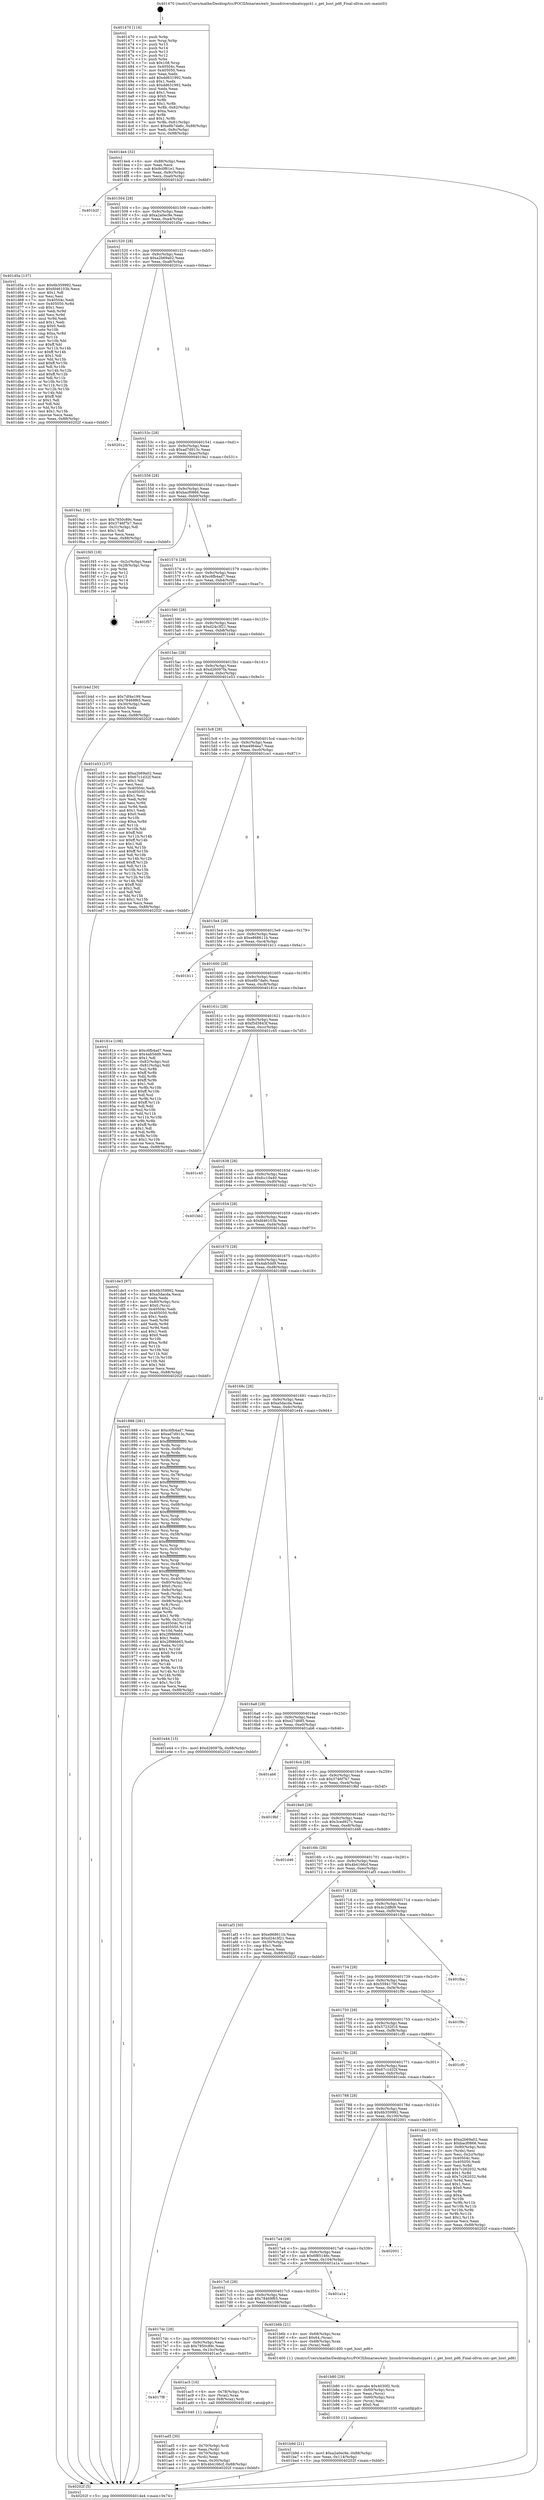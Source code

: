 digraph "0x401470" {
  label = "0x401470 (/mnt/c/Users/mathe/Desktop/tcc/POCII/binaries/extr_linuxdriversdmaticppi41.c_get_host_pd6_Final-ollvm.out::main(0))"
  labelloc = "t"
  node[shape=record]

  Entry [label="",width=0.3,height=0.3,shape=circle,fillcolor=black,style=filled]
  "0x4014e4" [label="{
     0x4014e4 [32]\l
     | [instrs]\l
     &nbsp;&nbsp;0x4014e4 \<+6\>: mov -0x88(%rbp),%eax\l
     &nbsp;&nbsp;0x4014ea \<+2\>: mov %eax,%ecx\l
     &nbsp;&nbsp;0x4014ec \<+6\>: sub $0x9c0f61e1,%ecx\l
     &nbsp;&nbsp;0x4014f2 \<+6\>: mov %eax,-0x9c(%rbp)\l
     &nbsp;&nbsp;0x4014f8 \<+6\>: mov %ecx,-0xa0(%rbp)\l
     &nbsp;&nbsp;0x4014fe \<+6\>: je 0000000000401b2f \<main+0x6bf\>\l
  }"]
  "0x401b2f" [label="{
     0x401b2f\l
  }", style=dashed]
  "0x401504" [label="{
     0x401504 [28]\l
     | [instrs]\l
     &nbsp;&nbsp;0x401504 \<+5\>: jmp 0000000000401509 \<main+0x99\>\l
     &nbsp;&nbsp;0x401509 \<+6\>: mov -0x9c(%rbp),%eax\l
     &nbsp;&nbsp;0x40150f \<+5\>: sub $0xa2a0ec9e,%eax\l
     &nbsp;&nbsp;0x401514 \<+6\>: mov %eax,-0xa4(%rbp)\l
     &nbsp;&nbsp;0x40151a \<+6\>: je 0000000000401d5a \<main+0x8ea\>\l
  }"]
  Exit [label="",width=0.3,height=0.3,shape=circle,fillcolor=black,style=filled,peripheries=2]
  "0x401d5a" [label="{
     0x401d5a [137]\l
     | [instrs]\l
     &nbsp;&nbsp;0x401d5a \<+5\>: mov $0x6b359992,%eax\l
     &nbsp;&nbsp;0x401d5f \<+5\>: mov $0xfd46103b,%ecx\l
     &nbsp;&nbsp;0x401d64 \<+2\>: mov $0x1,%dl\l
     &nbsp;&nbsp;0x401d66 \<+2\>: xor %esi,%esi\l
     &nbsp;&nbsp;0x401d68 \<+7\>: mov 0x40504c,%edi\l
     &nbsp;&nbsp;0x401d6f \<+8\>: mov 0x405050,%r8d\l
     &nbsp;&nbsp;0x401d77 \<+3\>: sub $0x1,%esi\l
     &nbsp;&nbsp;0x401d7a \<+3\>: mov %edi,%r9d\l
     &nbsp;&nbsp;0x401d7d \<+3\>: add %esi,%r9d\l
     &nbsp;&nbsp;0x401d80 \<+4\>: imul %r9d,%edi\l
     &nbsp;&nbsp;0x401d84 \<+3\>: and $0x1,%edi\l
     &nbsp;&nbsp;0x401d87 \<+3\>: cmp $0x0,%edi\l
     &nbsp;&nbsp;0x401d8a \<+4\>: sete %r10b\l
     &nbsp;&nbsp;0x401d8e \<+4\>: cmp $0xa,%r8d\l
     &nbsp;&nbsp;0x401d92 \<+4\>: setl %r11b\l
     &nbsp;&nbsp;0x401d96 \<+3\>: mov %r10b,%bl\l
     &nbsp;&nbsp;0x401d99 \<+3\>: xor $0xff,%bl\l
     &nbsp;&nbsp;0x401d9c \<+3\>: mov %r11b,%r14b\l
     &nbsp;&nbsp;0x401d9f \<+4\>: xor $0xff,%r14b\l
     &nbsp;&nbsp;0x401da3 \<+3\>: xor $0x1,%dl\l
     &nbsp;&nbsp;0x401da6 \<+3\>: mov %bl,%r15b\l
     &nbsp;&nbsp;0x401da9 \<+4\>: and $0xff,%r15b\l
     &nbsp;&nbsp;0x401dad \<+3\>: and %dl,%r10b\l
     &nbsp;&nbsp;0x401db0 \<+3\>: mov %r14b,%r12b\l
     &nbsp;&nbsp;0x401db3 \<+4\>: and $0xff,%r12b\l
     &nbsp;&nbsp;0x401db7 \<+3\>: and %dl,%r11b\l
     &nbsp;&nbsp;0x401dba \<+3\>: or %r10b,%r15b\l
     &nbsp;&nbsp;0x401dbd \<+3\>: or %r11b,%r12b\l
     &nbsp;&nbsp;0x401dc0 \<+3\>: xor %r12b,%r15b\l
     &nbsp;&nbsp;0x401dc3 \<+3\>: or %r14b,%bl\l
     &nbsp;&nbsp;0x401dc6 \<+3\>: xor $0xff,%bl\l
     &nbsp;&nbsp;0x401dc9 \<+3\>: or $0x1,%dl\l
     &nbsp;&nbsp;0x401dcc \<+2\>: and %dl,%bl\l
     &nbsp;&nbsp;0x401dce \<+3\>: or %bl,%r15b\l
     &nbsp;&nbsp;0x401dd1 \<+4\>: test $0x1,%r15b\l
     &nbsp;&nbsp;0x401dd5 \<+3\>: cmovne %ecx,%eax\l
     &nbsp;&nbsp;0x401dd8 \<+6\>: mov %eax,-0x88(%rbp)\l
     &nbsp;&nbsp;0x401dde \<+5\>: jmp 000000000040202f \<main+0xbbf\>\l
  }"]
  "0x401520" [label="{
     0x401520 [28]\l
     | [instrs]\l
     &nbsp;&nbsp;0x401520 \<+5\>: jmp 0000000000401525 \<main+0xb5\>\l
     &nbsp;&nbsp;0x401525 \<+6\>: mov -0x9c(%rbp),%eax\l
     &nbsp;&nbsp;0x40152b \<+5\>: sub $0xa2b69a02,%eax\l
     &nbsp;&nbsp;0x401530 \<+6\>: mov %eax,-0xa8(%rbp)\l
     &nbsp;&nbsp;0x401536 \<+6\>: je 000000000040201a \<main+0xbaa\>\l
  }"]
  "0x401b9d" [label="{
     0x401b9d [21]\l
     | [instrs]\l
     &nbsp;&nbsp;0x401b9d \<+10\>: movl $0xa2a0ec9e,-0x88(%rbp)\l
     &nbsp;&nbsp;0x401ba7 \<+6\>: mov %eax,-0x114(%rbp)\l
     &nbsp;&nbsp;0x401bad \<+5\>: jmp 000000000040202f \<main+0xbbf\>\l
  }"]
  "0x40201a" [label="{
     0x40201a\l
  }", style=dashed]
  "0x40153c" [label="{
     0x40153c [28]\l
     | [instrs]\l
     &nbsp;&nbsp;0x40153c \<+5\>: jmp 0000000000401541 \<main+0xd1\>\l
     &nbsp;&nbsp;0x401541 \<+6\>: mov -0x9c(%rbp),%eax\l
     &nbsp;&nbsp;0x401547 \<+5\>: sub $0xad7d913c,%eax\l
     &nbsp;&nbsp;0x40154c \<+6\>: mov %eax,-0xac(%rbp)\l
     &nbsp;&nbsp;0x401552 \<+6\>: je 00000000004019a1 \<main+0x531\>\l
  }"]
  "0x401b80" [label="{
     0x401b80 [29]\l
     | [instrs]\l
     &nbsp;&nbsp;0x401b80 \<+10\>: movabs $0x4030f2,%rdi\l
     &nbsp;&nbsp;0x401b8a \<+4\>: mov -0x60(%rbp),%rcx\l
     &nbsp;&nbsp;0x401b8e \<+2\>: mov %eax,(%rcx)\l
     &nbsp;&nbsp;0x401b90 \<+4\>: mov -0x60(%rbp),%rcx\l
     &nbsp;&nbsp;0x401b94 \<+2\>: mov (%rcx),%esi\l
     &nbsp;&nbsp;0x401b96 \<+2\>: mov $0x0,%al\l
     &nbsp;&nbsp;0x401b98 \<+5\>: call 0000000000401030 \<printf@plt\>\l
     | [calls]\l
     &nbsp;&nbsp;0x401030 \{1\} (unknown)\l
  }"]
  "0x4019a1" [label="{
     0x4019a1 [30]\l
     | [instrs]\l
     &nbsp;&nbsp;0x4019a1 \<+5\>: mov $0x7850c89c,%eax\l
     &nbsp;&nbsp;0x4019a6 \<+5\>: mov $0x3746f7b7,%ecx\l
     &nbsp;&nbsp;0x4019ab \<+3\>: mov -0x31(%rbp),%dl\l
     &nbsp;&nbsp;0x4019ae \<+3\>: test $0x1,%dl\l
     &nbsp;&nbsp;0x4019b1 \<+3\>: cmovne %ecx,%eax\l
     &nbsp;&nbsp;0x4019b4 \<+6\>: mov %eax,-0x88(%rbp)\l
     &nbsp;&nbsp;0x4019ba \<+5\>: jmp 000000000040202f \<main+0xbbf\>\l
  }"]
  "0x401558" [label="{
     0x401558 [28]\l
     | [instrs]\l
     &nbsp;&nbsp;0x401558 \<+5\>: jmp 000000000040155d \<main+0xed\>\l
     &nbsp;&nbsp;0x40155d \<+6\>: mov -0x9c(%rbp),%eax\l
     &nbsp;&nbsp;0x401563 \<+5\>: sub $0xbacf0866,%eax\l
     &nbsp;&nbsp;0x401568 \<+6\>: mov %eax,-0xb0(%rbp)\l
     &nbsp;&nbsp;0x40156e \<+6\>: je 0000000000401f45 \<main+0xad5\>\l
  }"]
  "0x401ad5" [label="{
     0x401ad5 [30]\l
     | [instrs]\l
     &nbsp;&nbsp;0x401ad5 \<+4\>: mov -0x70(%rbp),%rdi\l
     &nbsp;&nbsp;0x401ad9 \<+2\>: mov %eax,(%rdi)\l
     &nbsp;&nbsp;0x401adb \<+4\>: mov -0x70(%rbp),%rdi\l
     &nbsp;&nbsp;0x401adf \<+2\>: mov (%rdi),%eax\l
     &nbsp;&nbsp;0x401ae1 \<+3\>: mov %eax,-0x30(%rbp)\l
     &nbsp;&nbsp;0x401ae4 \<+10\>: movl $0x4b4166cf,-0x88(%rbp)\l
     &nbsp;&nbsp;0x401aee \<+5\>: jmp 000000000040202f \<main+0xbbf\>\l
  }"]
  "0x401f45" [label="{
     0x401f45 [18]\l
     | [instrs]\l
     &nbsp;&nbsp;0x401f45 \<+3\>: mov -0x2c(%rbp),%eax\l
     &nbsp;&nbsp;0x401f48 \<+4\>: lea -0x28(%rbp),%rsp\l
     &nbsp;&nbsp;0x401f4c \<+1\>: pop %rbx\l
     &nbsp;&nbsp;0x401f4d \<+2\>: pop %r12\l
     &nbsp;&nbsp;0x401f4f \<+2\>: pop %r13\l
     &nbsp;&nbsp;0x401f51 \<+2\>: pop %r14\l
     &nbsp;&nbsp;0x401f53 \<+2\>: pop %r15\l
     &nbsp;&nbsp;0x401f55 \<+1\>: pop %rbp\l
     &nbsp;&nbsp;0x401f56 \<+1\>: ret\l
  }"]
  "0x401574" [label="{
     0x401574 [28]\l
     | [instrs]\l
     &nbsp;&nbsp;0x401574 \<+5\>: jmp 0000000000401579 \<main+0x109\>\l
     &nbsp;&nbsp;0x401579 \<+6\>: mov -0x9c(%rbp),%eax\l
     &nbsp;&nbsp;0x40157f \<+5\>: sub $0xc6fb4ad7,%eax\l
     &nbsp;&nbsp;0x401584 \<+6\>: mov %eax,-0xb4(%rbp)\l
     &nbsp;&nbsp;0x40158a \<+6\>: je 0000000000401f57 \<main+0xae7\>\l
  }"]
  "0x4017f8" [label="{
     0x4017f8\l
  }", style=dashed]
  "0x401f57" [label="{
     0x401f57\l
  }", style=dashed]
  "0x401590" [label="{
     0x401590 [28]\l
     | [instrs]\l
     &nbsp;&nbsp;0x401590 \<+5\>: jmp 0000000000401595 \<main+0x125\>\l
     &nbsp;&nbsp;0x401595 \<+6\>: mov -0x9c(%rbp),%eax\l
     &nbsp;&nbsp;0x40159b \<+5\>: sub $0xd24c3f21,%eax\l
     &nbsp;&nbsp;0x4015a0 \<+6\>: mov %eax,-0xb8(%rbp)\l
     &nbsp;&nbsp;0x4015a6 \<+6\>: je 0000000000401b4d \<main+0x6dd\>\l
  }"]
  "0x401ac5" [label="{
     0x401ac5 [16]\l
     | [instrs]\l
     &nbsp;&nbsp;0x401ac5 \<+4\>: mov -0x78(%rbp),%rax\l
     &nbsp;&nbsp;0x401ac9 \<+3\>: mov (%rax),%rax\l
     &nbsp;&nbsp;0x401acc \<+4\>: mov 0x8(%rax),%rdi\l
     &nbsp;&nbsp;0x401ad0 \<+5\>: call 0000000000401040 \<atoi@plt\>\l
     | [calls]\l
     &nbsp;&nbsp;0x401040 \{1\} (unknown)\l
  }"]
  "0x401b4d" [label="{
     0x401b4d [30]\l
     | [instrs]\l
     &nbsp;&nbsp;0x401b4d \<+5\>: mov $0x7df4e199,%eax\l
     &nbsp;&nbsp;0x401b52 \<+5\>: mov $0x78469f65,%ecx\l
     &nbsp;&nbsp;0x401b57 \<+3\>: mov -0x30(%rbp),%edx\l
     &nbsp;&nbsp;0x401b5a \<+3\>: cmp $0x0,%edx\l
     &nbsp;&nbsp;0x401b5d \<+3\>: cmove %ecx,%eax\l
     &nbsp;&nbsp;0x401b60 \<+6\>: mov %eax,-0x88(%rbp)\l
     &nbsp;&nbsp;0x401b66 \<+5\>: jmp 000000000040202f \<main+0xbbf\>\l
  }"]
  "0x4015ac" [label="{
     0x4015ac [28]\l
     | [instrs]\l
     &nbsp;&nbsp;0x4015ac \<+5\>: jmp 00000000004015b1 \<main+0x141\>\l
     &nbsp;&nbsp;0x4015b1 \<+6\>: mov -0x9c(%rbp),%eax\l
     &nbsp;&nbsp;0x4015b7 \<+5\>: sub $0xd26097fa,%eax\l
     &nbsp;&nbsp;0x4015bc \<+6\>: mov %eax,-0xbc(%rbp)\l
     &nbsp;&nbsp;0x4015c2 \<+6\>: je 0000000000401e53 \<main+0x9e3\>\l
  }"]
  "0x4017dc" [label="{
     0x4017dc [28]\l
     | [instrs]\l
     &nbsp;&nbsp;0x4017dc \<+5\>: jmp 00000000004017e1 \<main+0x371\>\l
     &nbsp;&nbsp;0x4017e1 \<+6\>: mov -0x9c(%rbp),%eax\l
     &nbsp;&nbsp;0x4017e7 \<+5\>: sub $0x7850c89c,%eax\l
     &nbsp;&nbsp;0x4017ec \<+6\>: mov %eax,-0x10c(%rbp)\l
     &nbsp;&nbsp;0x4017f2 \<+6\>: je 0000000000401ac5 \<main+0x655\>\l
  }"]
  "0x401e53" [label="{
     0x401e53 [137]\l
     | [instrs]\l
     &nbsp;&nbsp;0x401e53 \<+5\>: mov $0xa2b69a02,%eax\l
     &nbsp;&nbsp;0x401e58 \<+5\>: mov $0x67c1d32f,%ecx\l
     &nbsp;&nbsp;0x401e5d \<+2\>: mov $0x1,%dl\l
     &nbsp;&nbsp;0x401e5f \<+2\>: xor %esi,%esi\l
     &nbsp;&nbsp;0x401e61 \<+7\>: mov 0x40504c,%edi\l
     &nbsp;&nbsp;0x401e68 \<+8\>: mov 0x405050,%r8d\l
     &nbsp;&nbsp;0x401e70 \<+3\>: sub $0x1,%esi\l
     &nbsp;&nbsp;0x401e73 \<+3\>: mov %edi,%r9d\l
     &nbsp;&nbsp;0x401e76 \<+3\>: add %esi,%r9d\l
     &nbsp;&nbsp;0x401e79 \<+4\>: imul %r9d,%edi\l
     &nbsp;&nbsp;0x401e7d \<+3\>: and $0x1,%edi\l
     &nbsp;&nbsp;0x401e80 \<+3\>: cmp $0x0,%edi\l
     &nbsp;&nbsp;0x401e83 \<+4\>: sete %r10b\l
     &nbsp;&nbsp;0x401e87 \<+4\>: cmp $0xa,%r8d\l
     &nbsp;&nbsp;0x401e8b \<+4\>: setl %r11b\l
     &nbsp;&nbsp;0x401e8f \<+3\>: mov %r10b,%bl\l
     &nbsp;&nbsp;0x401e92 \<+3\>: xor $0xff,%bl\l
     &nbsp;&nbsp;0x401e95 \<+3\>: mov %r11b,%r14b\l
     &nbsp;&nbsp;0x401e98 \<+4\>: xor $0xff,%r14b\l
     &nbsp;&nbsp;0x401e9c \<+3\>: xor $0x1,%dl\l
     &nbsp;&nbsp;0x401e9f \<+3\>: mov %bl,%r15b\l
     &nbsp;&nbsp;0x401ea2 \<+4\>: and $0xff,%r15b\l
     &nbsp;&nbsp;0x401ea6 \<+3\>: and %dl,%r10b\l
     &nbsp;&nbsp;0x401ea9 \<+3\>: mov %r14b,%r12b\l
     &nbsp;&nbsp;0x401eac \<+4\>: and $0xff,%r12b\l
     &nbsp;&nbsp;0x401eb0 \<+3\>: and %dl,%r11b\l
     &nbsp;&nbsp;0x401eb3 \<+3\>: or %r10b,%r15b\l
     &nbsp;&nbsp;0x401eb6 \<+3\>: or %r11b,%r12b\l
     &nbsp;&nbsp;0x401eb9 \<+3\>: xor %r12b,%r15b\l
     &nbsp;&nbsp;0x401ebc \<+3\>: or %r14b,%bl\l
     &nbsp;&nbsp;0x401ebf \<+3\>: xor $0xff,%bl\l
     &nbsp;&nbsp;0x401ec2 \<+3\>: or $0x1,%dl\l
     &nbsp;&nbsp;0x401ec5 \<+2\>: and %dl,%bl\l
     &nbsp;&nbsp;0x401ec7 \<+3\>: or %bl,%r15b\l
     &nbsp;&nbsp;0x401eca \<+4\>: test $0x1,%r15b\l
     &nbsp;&nbsp;0x401ece \<+3\>: cmovne %ecx,%eax\l
     &nbsp;&nbsp;0x401ed1 \<+6\>: mov %eax,-0x88(%rbp)\l
     &nbsp;&nbsp;0x401ed7 \<+5\>: jmp 000000000040202f \<main+0xbbf\>\l
  }"]
  "0x4015c8" [label="{
     0x4015c8 [28]\l
     | [instrs]\l
     &nbsp;&nbsp;0x4015c8 \<+5\>: jmp 00000000004015cd \<main+0x15d\>\l
     &nbsp;&nbsp;0x4015cd \<+6\>: mov -0x9c(%rbp),%eax\l
     &nbsp;&nbsp;0x4015d3 \<+5\>: sub $0xe4964ea7,%eax\l
     &nbsp;&nbsp;0x4015d8 \<+6\>: mov %eax,-0xc0(%rbp)\l
     &nbsp;&nbsp;0x4015de \<+6\>: je 0000000000401ce1 \<main+0x871\>\l
  }"]
  "0x401b6b" [label="{
     0x401b6b [21]\l
     | [instrs]\l
     &nbsp;&nbsp;0x401b6b \<+4\>: mov -0x68(%rbp),%rax\l
     &nbsp;&nbsp;0x401b6f \<+6\>: movl $0x64,(%rax)\l
     &nbsp;&nbsp;0x401b75 \<+4\>: mov -0x68(%rbp),%rax\l
     &nbsp;&nbsp;0x401b79 \<+2\>: mov (%rax),%edi\l
     &nbsp;&nbsp;0x401b7b \<+5\>: call 0000000000401400 \<get_host_pd6\>\l
     | [calls]\l
     &nbsp;&nbsp;0x401400 \{1\} (/mnt/c/Users/mathe/Desktop/tcc/POCII/binaries/extr_linuxdriversdmaticppi41.c_get_host_pd6_Final-ollvm.out::get_host_pd6)\l
  }"]
  "0x401ce1" [label="{
     0x401ce1\l
  }", style=dashed]
  "0x4015e4" [label="{
     0x4015e4 [28]\l
     | [instrs]\l
     &nbsp;&nbsp;0x4015e4 \<+5\>: jmp 00000000004015e9 \<main+0x179\>\l
     &nbsp;&nbsp;0x4015e9 \<+6\>: mov -0x9c(%rbp),%eax\l
     &nbsp;&nbsp;0x4015ef \<+5\>: sub $0xe868611b,%eax\l
     &nbsp;&nbsp;0x4015f4 \<+6\>: mov %eax,-0xc4(%rbp)\l
     &nbsp;&nbsp;0x4015fa \<+6\>: je 0000000000401b11 \<main+0x6a1\>\l
  }"]
  "0x4017c0" [label="{
     0x4017c0 [28]\l
     | [instrs]\l
     &nbsp;&nbsp;0x4017c0 \<+5\>: jmp 00000000004017c5 \<main+0x355\>\l
     &nbsp;&nbsp;0x4017c5 \<+6\>: mov -0x9c(%rbp),%eax\l
     &nbsp;&nbsp;0x4017cb \<+5\>: sub $0x78469f65,%eax\l
     &nbsp;&nbsp;0x4017d0 \<+6\>: mov %eax,-0x108(%rbp)\l
     &nbsp;&nbsp;0x4017d6 \<+6\>: je 0000000000401b6b \<main+0x6fb\>\l
  }"]
  "0x401b11" [label="{
     0x401b11\l
  }", style=dashed]
  "0x401600" [label="{
     0x401600 [28]\l
     | [instrs]\l
     &nbsp;&nbsp;0x401600 \<+5\>: jmp 0000000000401605 \<main+0x195\>\l
     &nbsp;&nbsp;0x401605 \<+6\>: mov -0x9c(%rbp),%eax\l
     &nbsp;&nbsp;0x40160b \<+5\>: sub $0xe8b7da6c,%eax\l
     &nbsp;&nbsp;0x401610 \<+6\>: mov %eax,-0xc8(%rbp)\l
     &nbsp;&nbsp;0x401616 \<+6\>: je 000000000040181e \<main+0x3ae\>\l
  }"]
  "0x401a1a" [label="{
     0x401a1a\l
  }", style=dashed]
  "0x40181e" [label="{
     0x40181e [106]\l
     | [instrs]\l
     &nbsp;&nbsp;0x40181e \<+5\>: mov $0xc6fb4ad7,%eax\l
     &nbsp;&nbsp;0x401823 \<+5\>: mov $0x4ab5dd9,%ecx\l
     &nbsp;&nbsp;0x401828 \<+2\>: mov $0x1,%dl\l
     &nbsp;&nbsp;0x40182a \<+7\>: mov -0x82(%rbp),%sil\l
     &nbsp;&nbsp;0x401831 \<+7\>: mov -0x81(%rbp),%dil\l
     &nbsp;&nbsp;0x401838 \<+3\>: mov %sil,%r8b\l
     &nbsp;&nbsp;0x40183b \<+4\>: xor $0xff,%r8b\l
     &nbsp;&nbsp;0x40183f \<+3\>: mov %dil,%r9b\l
     &nbsp;&nbsp;0x401842 \<+4\>: xor $0xff,%r9b\l
     &nbsp;&nbsp;0x401846 \<+3\>: xor $0x1,%dl\l
     &nbsp;&nbsp;0x401849 \<+3\>: mov %r8b,%r10b\l
     &nbsp;&nbsp;0x40184c \<+4\>: and $0xff,%r10b\l
     &nbsp;&nbsp;0x401850 \<+3\>: and %dl,%sil\l
     &nbsp;&nbsp;0x401853 \<+3\>: mov %r9b,%r11b\l
     &nbsp;&nbsp;0x401856 \<+4\>: and $0xff,%r11b\l
     &nbsp;&nbsp;0x40185a \<+3\>: and %dl,%dil\l
     &nbsp;&nbsp;0x40185d \<+3\>: or %sil,%r10b\l
     &nbsp;&nbsp;0x401860 \<+3\>: or %dil,%r11b\l
     &nbsp;&nbsp;0x401863 \<+3\>: xor %r11b,%r10b\l
     &nbsp;&nbsp;0x401866 \<+3\>: or %r9b,%r8b\l
     &nbsp;&nbsp;0x401869 \<+4\>: xor $0xff,%r8b\l
     &nbsp;&nbsp;0x40186d \<+3\>: or $0x1,%dl\l
     &nbsp;&nbsp;0x401870 \<+3\>: and %dl,%r8b\l
     &nbsp;&nbsp;0x401873 \<+3\>: or %r8b,%r10b\l
     &nbsp;&nbsp;0x401876 \<+4\>: test $0x1,%r10b\l
     &nbsp;&nbsp;0x40187a \<+3\>: cmovne %ecx,%eax\l
     &nbsp;&nbsp;0x40187d \<+6\>: mov %eax,-0x88(%rbp)\l
     &nbsp;&nbsp;0x401883 \<+5\>: jmp 000000000040202f \<main+0xbbf\>\l
  }"]
  "0x40161c" [label="{
     0x40161c [28]\l
     | [instrs]\l
     &nbsp;&nbsp;0x40161c \<+5\>: jmp 0000000000401621 \<main+0x1b1\>\l
     &nbsp;&nbsp;0x401621 \<+6\>: mov -0x9c(%rbp),%eax\l
     &nbsp;&nbsp;0x401627 \<+5\>: sub $0xf5d5843f,%eax\l
     &nbsp;&nbsp;0x40162c \<+6\>: mov %eax,-0xcc(%rbp)\l
     &nbsp;&nbsp;0x401632 \<+6\>: je 0000000000401c45 \<main+0x7d5\>\l
  }"]
  "0x40202f" [label="{
     0x40202f [5]\l
     | [instrs]\l
     &nbsp;&nbsp;0x40202f \<+5\>: jmp 00000000004014e4 \<main+0x74\>\l
  }"]
  "0x401470" [label="{
     0x401470 [116]\l
     | [instrs]\l
     &nbsp;&nbsp;0x401470 \<+1\>: push %rbp\l
     &nbsp;&nbsp;0x401471 \<+3\>: mov %rsp,%rbp\l
     &nbsp;&nbsp;0x401474 \<+2\>: push %r15\l
     &nbsp;&nbsp;0x401476 \<+2\>: push %r14\l
     &nbsp;&nbsp;0x401478 \<+2\>: push %r13\l
     &nbsp;&nbsp;0x40147a \<+2\>: push %r12\l
     &nbsp;&nbsp;0x40147c \<+1\>: push %rbx\l
     &nbsp;&nbsp;0x40147d \<+7\>: sub $0x108,%rsp\l
     &nbsp;&nbsp;0x401484 \<+7\>: mov 0x40504c,%eax\l
     &nbsp;&nbsp;0x40148b \<+7\>: mov 0x405050,%ecx\l
     &nbsp;&nbsp;0x401492 \<+2\>: mov %eax,%edx\l
     &nbsp;&nbsp;0x401494 \<+6\>: add $0xdd631992,%edx\l
     &nbsp;&nbsp;0x40149a \<+3\>: sub $0x1,%edx\l
     &nbsp;&nbsp;0x40149d \<+6\>: sub $0xdd631992,%edx\l
     &nbsp;&nbsp;0x4014a3 \<+3\>: imul %edx,%eax\l
     &nbsp;&nbsp;0x4014a6 \<+3\>: and $0x1,%eax\l
     &nbsp;&nbsp;0x4014a9 \<+3\>: cmp $0x0,%eax\l
     &nbsp;&nbsp;0x4014ac \<+4\>: sete %r8b\l
     &nbsp;&nbsp;0x4014b0 \<+4\>: and $0x1,%r8b\l
     &nbsp;&nbsp;0x4014b4 \<+7\>: mov %r8b,-0x82(%rbp)\l
     &nbsp;&nbsp;0x4014bb \<+3\>: cmp $0xa,%ecx\l
     &nbsp;&nbsp;0x4014be \<+4\>: setl %r8b\l
     &nbsp;&nbsp;0x4014c2 \<+4\>: and $0x1,%r8b\l
     &nbsp;&nbsp;0x4014c6 \<+7\>: mov %r8b,-0x81(%rbp)\l
     &nbsp;&nbsp;0x4014cd \<+10\>: movl $0xe8b7da6c,-0x88(%rbp)\l
     &nbsp;&nbsp;0x4014d7 \<+6\>: mov %edi,-0x8c(%rbp)\l
     &nbsp;&nbsp;0x4014dd \<+7\>: mov %rsi,-0x98(%rbp)\l
  }"]
  "0x4017a4" [label="{
     0x4017a4 [28]\l
     | [instrs]\l
     &nbsp;&nbsp;0x4017a4 \<+5\>: jmp 00000000004017a9 \<main+0x339\>\l
     &nbsp;&nbsp;0x4017a9 \<+6\>: mov -0x9c(%rbp),%eax\l
     &nbsp;&nbsp;0x4017af \<+5\>: sub $0x6f85146c,%eax\l
     &nbsp;&nbsp;0x4017b4 \<+6\>: mov %eax,-0x104(%rbp)\l
     &nbsp;&nbsp;0x4017ba \<+6\>: je 0000000000401a1a \<main+0x5aa\>\l
  }"]
  "0x401c45" [label="{
     0x401c45\l
  }", style=dashed]
  "0x401638" [label="{
     0x401638 [28]\l
     | [instrs]\l
     &nbsp;&nbsp;0x401638 \<+5\>: jmp 000000000040163d \<main+0x1cd\>\l
     &nbsp;&nbsp;0x40163d \<+6\>: mov -0x9c(%rbp),%eax\l
     &nbsp;&nbsp;0x401643 \<+5\>: sub $0xfcc10a40,%eax\l
     &nbsp;&nbsp;0x401648 \<+6\>: mov %eax,-0xd0(%rbp)\l
     &nbsp;&nbsp;0x40164e \<+6\>: je 0000000000401bb2 \<main+0x742\>\l
  }"]
  "0x402001" [label="{
     0x402001\l
  }", style=dashed]
  "0x401bb2" [label="{
     0x401bb2\l
  }", style=dashed]
  "0x401654" [label="{
     0x401654 [28]\l
     | [instrs]\l
     &nbsp;&nbsp;0x401654 \<+5\>: jmp 0000000000401659 \<main+0x1e9\>\l
     &nbsp;&nbsp;0x401659 \<+6\>: mov -0x9c(%rbp),%eax\l
     &nbsp;&nbsp;0x40165f \<+5\>: sub $0xfd46103b,%eax\l
     &nbsp;&nbsp;0x401664 \<+6\>: mov %eax,-0xd4(%rbp)\l
     &nbsp;&nbsp;0x40166a \<+6\>: je 0000000000401de3 \<main+0x973\>\l
  }"]
  "0x401788" [label="{
     0x401788 [28]\l
     | [instrs]\l
     &nbsp;&nbsp;0x401788 \<+5\>: jmp 000000000040178d \<main+0x31d\>\l
     &nbsp;&nbsp;0x40178d \<+6\>: mov -0x9c(%rbp),%eax\l
     &nbsp;&nbsp;0x401793 \<+5\>: sub $0x6b359992,%eax\l
     &nbsp;&nbsp;0x401798 \<+6\>: mov %eax,-0x100(%rbp)\l
     &nbsp;&nbsp;0x40179e \<+6\>: je 0000000000402001 \<main+0xb91\>\l
  }"]
  "0x401de3" [label="{
     0x401de3 [97]\l
     | [instrs]\l
     &nbsp;&nbsp;0x401de3 \<+5\>: mov $0x6b359992,%eax\l
     &nbsp;&nbsp;0x401de8 \<+5\>: mov $0xa5dacda,%ecx\l
     &nbsp;&nbsp;0x401ded \<+2\>: xor %edx,%edx\l
     &nbsp;&nbsp;0x401def \<+4\>: mov -0x80(%rbp),%rsi\l
     &nbsp;&nbsp;0x401df3 \<+6\>: movl $0x0,(%rsi)\l
     &nbsp;&nbsp;0x401df9 \<+7\>: mov 0x40504c,%edi\l
     &nbsp;&nbsp;0x401e00 \<+8\>: mov 0x405050,%r8d\l
     &nbsp;&nbsp;0x401e08 \<+3\>: sub $0x1,%edx\l
     &nbsp;&nbsp;0x401e0b \<+3\>: mov %edi,%r9d\l
     &nbsp;&nbsp;0x401e0e \<+3\>: add %edx,%r9d\l
     &nbsp;&nbsp;0x401e11 \<+4\>: imul %r9d,%edi\l
     &nbsp;&nbsp;0x401e15 \<+3\>: and $0x1,%edi\l
     &nbsp;&nbsp;0x401e18 \<+3\>: cmp $0x0,%edi\l
     &nbsp;&nbsp;0x401e1b \<+4\>: sete %r10b\l
     &nbsp;&nbsp;0x401e1f \<+4\>: cmp $0xa,%r8d\l
     &nbsp;&nbsp;0x401e23 \<+4\>: setl %r11b\l
     &nbsp;&nbsp;0x401e27 \<+3\>: mov %r10b,%bl\l
     &nbsp;&nbsp;0x401e2a \<+3\>: and %r11b,%bl\l
     &nbsp;&nbsp;0x401e2d \<+3\>: xor %r11b,%r10b\l
     &nbsp;&nbsp;0x401e30 \<+3\>: or %r10b,%bl\l
     &nbsp;&nbsp;0x401e33 \<+3\>: test $0x1,%bl\l
     &nbsp;&nbsp;0x401e36 \<+3\>: cmovne %ecx,%eax\l
     &nbsp;&nbsp;0x401e39 \<+6\>: mov %eax,-0x88(%rbp)\l
     &nbsp;&nbsp;0x401e3f \<+5\>: jmp 000000000040202f \<main+0xbbf\>\l
  }"]
  "0x401670" [label="{
     0x401670 [28]\l
     | [instrs]\l
     &nbsp;&nbsp;0x401670 \<+5\>: jmp 0000000000401675 \<main+0x205\>\l
     &nbsp;&nbsp;0x401675 \<+6\>: mov -0x9c(%rbp),%eax\l
     &nbsp;&nbsp;0x40167b \<+5\>: sub $0x4ab5dd9,%eax\l
     &nbsp;&nbsp;0x401680 \<+6\>: mov %eax,-0xd8(%rbp)\l
     &nbsp;&nbsp;0x401686 \<+6\>: je 0000000000401888 \<main+0x418\>\l
  }"]
  "0x401edc" [label="{
     0x401edc [105]\l
     | [instrs]\l
     &nbsp;&nbsp;0x401edc \<+5\>: mov $0xa2b69a02,%eax\l
     &nbsp;&nbsp;0x401ee1 \<+5\>: mov $0xbacf0866,%ecx\l
     &nbsp;&nbsp;0x401ee6 \<+4\>: mov -0x80(%rbp),%rdx\l
     &nbsp;&nbsp;0x401eea \<+2\>: mov (%rdx),%esi\l
     &nbsp;&nbsp;0x401eec \<+3\>: mov %esi,-0x2c(%rbp)\l
     &nbsp;&nbsp;0x401eef \<+7\>: mov 0x40504c,%esi\l
     &nbsp;&nbsp;0x401ef6 \<+7\>: mov 0x405050,%edi\l
     &nbsp;&nbsp;0x401efd \<+3\>: mov %esi,%r8d\l
     &nbsp;&nbsp;0x401f00 \<+7\>: add $0x7c262032,%r8d\l
     &nbsp;&nbsp;0x401f07 \<+4\>: sub $0x1,%r8d\l
     &nbsp;&nbsp;0x401f0b \<+7\>: sub $0x7c262032,%r8d\l
     &nbsp;&nbsp;0x401f12 \<+4\>: imul %r8d,%esi\l
     &nbsp;&nbsp;0x401f16 \<+3\>: and $0x1,%esi\l
     &nbsp;&nbsp;0x401f19 \<+3\>: cmp $0x0,%esi\l
     &nbsp;&nbsp;0x401f1c \<+4\>: sete %r9b\l
     &nbsp;&nbsp;0x401f20 \<+3\>: cmp $0xa,%edi\l
     &nbsp;&nbsp;0x401f23 \<+4\>: setl %r10b\l
     &nbsp;&nbsp;0x401f27 \<+3\>: mov %r9b,%r11b\l
     &nbsp;&nbsp;0x401f2a \<+3\>: and %r10b,%r11b\l
     &nbsp;&nbsp;0x401f2d \<+3\>: xor %r10b,%r9b\l
     &nbsp;&nbsp;0x401f30 \<+3\>: or %r9b,%r11b\l
     &nbsp;&nbsp;0x401f33 \<+4\>: test $0x1,%r11b\l
     &nbsp;&nbsp;0x401f37 \<+3\>: cmovne %ecx,%eax\l
     &nbsp;&nbsp;0x401f3a \<+6\>: mov %eax,-0x88(%rbp)\l
     &nbsp;&nbsp;0x401f40 \<+5\>: jmp 000000000040202f \<main+0xbbf\>\l
  }"]
  "0x401888" [label="{
     0x401888 [281]\l
     | [instrs]\l
     &nbsp;&nbsp;0x401888 \<+5\>: mov $0xc6fb4ad7,%eax\l
     &nbsp;&nbsp;0x40188d \<+5\>: mov $0xad7d913c,%ecx\l
     &nbsp;&nbsp;0x401892 \<+3\>: mov %rsp,%rdx\l
     &nbsp;&nbsp;0x401895 \<+4\>: add $0xfffffffffffffff0,%rdx\l
     &nbsp;&nbsp;0x401899 \<+3\>: mov %rdx,%rsp\l
     &nbsp;&nbsp;0x40189c \<+4\>: mov %rdx,-0x80(%rbp)\l
     &nbsp;&nbsp;0x4018a0 \<+3\>: mov %rsp,%rdx\l
     &nbsp;&nbsp;0x4018a3 \<+4\>: add $0xfffffffffffffff0,%rdx\l
     &nbsp;&nbsp;0x4018a7 \<+3\>: mov %rdx,%rsp\l
     &nbsp;&nbsp;0x4018aa \<+3\>: mov %rsp,%rsi\l
     &nbsp;&nbsp;0x4018ad \<+4\>: add $0xfffffffffffffff0,%rsi\l
     &nbsp;&nbsp;0x4018b1 \<+3\>: mov %rsi,%rsp\l
     &nbsp;&nbsp;0x4018b4 \<+4\>: mov %rsi,-0x78(%rbp)\l
     &nbsp;&nbsp;0x4018b8 \<+3\>: mov %rsp,%rsi\l
     &nbsp;&nbsp;0x4018bb \<+4\>: add $0xfffffffffffffff0,%rsi\l
     &nbsp;&nbsp;0x4018bf \<+3\>: mov %rsi,%rsp\l
     &nbsp;&nbsp;0x4018c2 \<+4\>: mov %rsi,-0x70(%rbp)\l
     &nbsp;&nbsp;0x4018c6 \<+3\>: mov %rsp,%rsi\l
     &nbsp;&nbsp;0x4018c9 \<+4\>: add $0xfffffffffffffff0,%rsi\l
     &nbsp;&nbsp;0x4018cd \<+3\>: mov %rsi,%rsp\l
     &nbsp;&nbsp;0x4018d0 \<+4\>: mov %rsi,-0x68(%rbp)\l
     &nbsp;&nbsp;0x4018d4 \<+3\>: mov %rsp,%rsi\l
     &nbsp;&nbsp;0x4018d7 \<+4\>: add $0xfffffffffffffff0,%rsi\l
     &nbsp;&nbsp;0x4018db \<+3\>: mov %rsi,%rsp\l
     &nbsp;&nbsp;0x4018de \<+4\>: mov %rsi,-0x60(%rbp)\l
     &nbsp;&nbsp;0x4018e2 \<+3\>: mov %rsp,%rsi\l
     &nbsp;&nbsp;0x4018e5 \<+4\>: add $0xfffffffffffffff0,%rsi\l
     &nbsp;&nbsp;0x4018e9 \<+3\>: mov %rsi,%rsp\l
     &nbsp;&nbsp;0x4018ec \<+4\>: mov %rsi,-0x58(%rbp)\l
     &nbsp;&nbsp;0x4018f0 \<+3\>: mov %rsp,%rsi\l
     &nbsp;&nbsp;0x4018f3 \<+4\>: add $0xfffffffffffffff0,%rsi\l
     &nbsp;&nbsp;0x4018f7 \<+3\>: mov %rsi,%rsp\l
     &nbsp;&nbsp;0x4018fa \<+4\>: mov %rsi,-0x50(%rbp)\l
     &nbsp;&nbsp;0x4018fe \<+3\>: mov %rsp,%rsi\l
     &nbsp;&nbsp;0x401901 \<+4\>: add $0xfffffffffffffff0,%rsi\l
     &nbsp;&nbsp;0x401905 \<+3\>: mov %rsi,%rsp\l
     &nbsp;&nbsp;0x401908 \<+4\>: mov %rsi,-0x48(%rbp)\l
     &nbsp;&nbsp;0x40190c \<+3\>: mov %rsp,%rsi\l
     &nbsp;&nbsp;0x40190f \<+4\>: add $0xfffffffffffffff0,%rsi\l
     &nbsp;&nbsp;0x401913 \<+3\>: mov %rsi,%rsp\l
     &nbsp;&nbsp;0x401916 \<+4\>: mov %rsi,-0x40(%rbp)\l
     &nbsp;&nbsp;0x40191a \<+4\>: mov -0x80(%rbp),%rsi\l
     &nbsp;&nbsp;0x40191e \<+6\>: movl $0x0,(%rsi)\l
     &nbsp;&nbsp;0x401924 \<+6\>: mov -0x8c(%rbp),%edi\l
     &nbsp;&nbsp;0x40192a \<+2\>: mov %edi,(%rdx)\l
     &nbsp;&nbsp;0x40192c \<+4\>: mov -0x78(%rbp),%rsi\l
     &nbsp;&nbsp;0x401930 \<+7\>: mov -0x98(%rbp),%r8\l
     &nbsp;&nbsp;0x401937 \<+3\>: mov %r8,(%rsi)\l
     &nbsp;&nbsp;0x40193a \<+3\>: cmpl $0x2,(%rdx)\l
     &nbsp;&nbsp;0x40193d \<+4\>: setne %r9b\l
     &nbsp;&nbsp;0x401941 \<+4\>: and $0x1,%r9b\l
     &nbsp;&nbsp;0x401945 \<+4\>: mov %r9b,-0x31(%rbp)\l
     &nbsp;&nbsp;0x401949 \<+8\>: mov 0x40504c,%r10d\l
     &nbsp;&nbsp;0x401951 \<+8\>: mov 0x405050,%r11d\l
     &nbsp;&nbsp;0x401959 \<+3\>: mov %r10d,%ebx\l
     &nbsp;&nbsp;0x40195c \<+6\>: sub $0x2f986665,%ebx\l
     &nbsp;&nbsp;0x401962 \<+3\>: sub $0x1,%ebx\l
     &nbsp;&nbsp;0x401965 \<+6\>: add $0x2f986665,%ebx\l
     &nbsp;&nbsp;0x40196b \<+4\>: imul %ebx,%r10d\l
     &nbsp;&nbsp;0x40196f \<+4\>: and $0x1,%r10d\l
     &nbsp;&nbsp;0x401973 \<+4\>: cmp $0x0,%r10d\l
     &nbsp;&nbsp;0x401977 \<+4\>: sete %r9b\l
     &nbsp;&nbsp;0x40197b \<+4\>: cmp $0xa,%r11d\l
     &nbsp;&nbsp;0x40197f \<+4\>: setl %r14b\l
     &nbsp;&nbsp;0x401983 \<+3\>: mov %r9b,%r15b\l
     &nbsp;&nbsp;0x401986 \<+3\>: and %r14b,%r15b\l
     &nbsp;&nbsp;0x401989 \<+3\>: xor %r14b,%r9b\l
     &nbsp;&nbsp;0x40198c \<+3\>: or %r9b,%r15b\l
     &nbsp;&nbsp;0x40198f \<+4\>: test $0x1,%r15b\l
     &nbsp;&nbsp;0x401993 \<+3\>: cmovne %ecx,%eax\l
     &nbsp;&nbsp;0x401996 \<+6\>: mov %eax,-0x88(%rbp)\l
     &nbsp;&nbsp;0x40199c \<+5\>: jmp 000000000040202f \<main+0xbbf\>\l
  }"]
  "0x40168c" [label="{
     0x40168c [28]\l
     | [instrs]\l
     &nbsp;&nbsp;0x40168c \<+5\>: jmp 0000000000401691 \<main+0x221\>\l
     &nbsp;&nbsp;0x401691 \<+6\>: mov -0x9c(%rbp),%eax\l
     &nbsp;&nbsp;0x401697 \<+5\>: sub $0xa5dacda,%eax\l
     &nbsp;&nbsp;0x40169c \<+6\>: mov %eax,-0xdc(%rbp)\l
     &nbsp;&nbsp;0x4016a2 \<+6\>: je 0000000000401e44 \<main+0x9d4\>\l
  }"]
  "0x40176c" [label="{
     0x40176c [28]\l
     | [instrs]\l
     &nbsp;&nbsp;0x40176c \<+5\>: jmp 0000000000401771 \<main+0x301\>\l
     &nbsp;&nbsp;0x401771 \<+6\>: mov -0x9c(%rbp),%eax\l
     &nbsp;&nbsp;0x401777 \<+5\>: sub $0x67c1d32f,%eax\l
     &nbsp;&nbsp;0x40177c \<+6\>: mov %eax,-0xfc(%rbp)\l
     &nbsp;&nbsp;0x401782 \<+6\>: je 0000000000401edc \<main+0xa6c\>\l
  }"]
  "0x401cf0" [label="{
     0x401cf0\l
  }", style=dashed]
  "0x401e44" [label="{
     0x401e44 [15]\l
     | [instrs]\l
     &nbsp;&nbsp;0x401e44 \<+10\>: movl $0xd26097fa,-0x88(%rbp)\l
     &nbsp;&nbsp;0x401e4e \<+5\>: jmp 000000000040202f \<main+0xbbf\>\l
  }"]
  "0x4016a8" [label="{
     0x4016a8 [28]\l
     | [instrs]\l
     &nbsp;&nbsp;0x4016a8 \<+5\>: jmp 00000000004016ad \<main+0x23d\>\l
     &nbsp;&nbsp;0x4016ad \<+6\>: mov -0x9c(%rbp),%eax\l
     &nbsp;&nbsp;0x4016b3 \<+5\>: sub $0xe27d685,%eax\l
     &nbsp;&nbsp;0x4016b8 \<+6\>: mov %eax,-0xe0(%rbp)\l
     &nbsp;&nbsp;0x4016be \<+6\>: je 0000000000401ab6 \<main+0x646\>\l
  }"]
  "0x401750" [label="{
     0x401750 [28]\l
     | [instrs]\l
     &nbsp;&nbsp;0x401750 \<+5\>: jmp 0000000000401755 \<main+0x2e5\>\l
     &nbsp;&nbsp;0x401755 \<+6\>: mov -0x9c(%rbp),%eax\l
     &nbsp;&nbsp;0x40175b \<+5\>: sub $0x57232f10,%eax\l
     &nbsp;&nbsp;0x401760 \<+6\>: mov %eax,-0xf8(%rbp)\l
     &nbsp;&nbsp;0x401766 \<+6\>: je 0000000000401cf0 \<main+0x880\>\l
  }"]
  "0x401ab6" [label="{
     0x401ab6\l
  }", style=dashed]
  "0x4016c4" [label="{
     0x4016c4 [28]\l
     | [instrs]\l
     &nbsp;&nbsp;0x4016c4 \<+5\>: jmp 00000000004016c9 \<main+0x259\>\l
     &nbsp;&nbsp;0x4016c9 \<+6\>: mov -0x9c(%rbp),%eax\l
     &nbsp;&nbsp;0x4016cf \<+5\>: sub $0x3746f7b7,%eax\l
     &nbsp;&nbsp;0x4016d4 \<+6\>: mov %eax,-0xe4(%rbp)\l
     &nbsp;&nbsp;0x4016da \<+6\>: je 00000000004019bf \<main+0x54f\>\l
  }"]
  "0x401f9c" [label="{
     0x401f9c\l
  }", style=dashed]
  "0x4019bf" [label="{
     0x4019bf\l
  }", style=dashed]
  "0x4016e0" [label="{
     0x4016e0 [28]\l
     | [instrs]\l
     &nbsp;&nbsp;0x4016e0 \<+5\>: jmp 00000000004016e5 \<main+0x275\>\l
     &nbsp;&nbsp;0x4016e5 \<+6\>: mov -0x9c(%rbp),%eax\l
     &nbsp;&nbsp;0x4016eb \<+5\>: sub $0x3ced927c,%eax\l
     &nbsp;&nbsp;0x4016f0 \<+6\>: mov %eax,-0xe8(%rbp)\l
     &nbsp;&nbsp;0x4016f6 \<+6\>: je 0000000000401d46 \<main+0x8d6\>\l
  }"]
  "0x401734" [label="{
     0x401734 [28]\l
     | [instrs]\l
     &nbsp;&nbsp;0x401734 \<+5\>: jmp 0000000000401739 \<main+0x2c9\>\l
     &nbsp;&nbsp;0x401739 \<+6\>: mov -0x9c(%rbp),%eax\l
     &nbsp;&nbsp;0x40173f \<+5\>: sub $0x5594170f,%eax\l
     &nbsp;&nbsp;0x401744 \<+6\>: mov %eax,-0xf4(%rbp)\l
     &nbsp;&nbsp;0x40174a \<+6\>: je 0000000000401f9c \<main+0xb2c\>\l
  }"]
  "0x401d46" [label="{
     0x401d46\l
  }", style=dashed]
  "0x4016fc" [label="{
     0x4016fc [28]\l
     | [instrs]\l
     &nbsp;&nbsp;0x4016fc \<+5\>: jmp 0000000000401701 \<main+0x291\>\l
     &nbsp;&nbsp;0x401701 \<+6\>: mov -0x9c(%rbp),%eax\l
     &nbsp;&nbsp;0x401707 \<+5\>: sub $0x4b4166cf,%eax\l
     &nbsp;&nbsp;0x40170c \<+6\>: mov %eax,-0xec(%rbp)\l
     &nbsp;&nbsp;0x401712 \<+6\>: je 0000000000401af3 \<main+0x683\>\l
  }"]
  "0x401fba" [label="{
     0x401fba\l
  }", style=dashed]
  "0x401af3" [label="{
     0x401af3 [30]\l
     | [instrs]\l
     &nbsp;&nbsp;0x401af3 \<+5\>: mov $0xe868611b,%eax\l
     &nbsp;&nbsp;0x401af8 \<+5\>: mov $0xd24c3f21,%ecx\l
     &nbsp;&nbsp;0x401afd \<+3\>: mov -0x30(%rbp),%edx\l
     &nbsp;&nbsp;0x401b00 \<+3\>: cmp $0x1,%edx\l
     &nbsp;&nbsp;0x401b03 \<+3\>: cmovl %ecx,%eax\l
     &nbsp;&nbsp;0x401b06 \<+6\>: mov %eax,-0x88(%rbp)\l
     &nbsp;&nbsp;0x401b0c \<+5\>: jmp 000000000040202f \<main+0xbbf\>\l
  }"]
  "0x401718" [label="{
     0x401718 [28]\l
     | [instrs]\l
     &nbsp;&nbsp;0x401718 \<+5\>: jmp 000000000040171d \<main+0x2ad\>\l
     &nbsp;&nbsp;0x40171d \<+6\>: mov -0x9c(%rbp),%eax\l
     &nbsp;&nbsp;0x401723 \<+5\>: sub $0x4c2dffd9,%eax\l
     &nbsp;&nbsp;0x401728 \<+6\>: mov %eax,-0xf0(%rbp)\l
     &nbsp;&nbsp;0x40172e \<+6\>: je 0000000000401fba \<main+0xb4a\>\l
  }"]
  Entry -> "0x401470" [label=" 1"]
  "0x4014e4" -> "0x401b2f" [label=" 0"]
  "0x4014e4" -> "0x401504" [label=" 13"]
  "0x401f45" -> Exit [label=" 1"]
  "0x401504" -> "0x401d5a" [label=" 1"]
  "0x401504" -> "0x401520" [label=" 12"]
  "0x401edc" -> "0x40202f" [label=" 1"]
  "0x401520" -> "0x40201a" [label=" 0"]
  "0x401520" -> "0x40153c" [label=" 12"]
  "0x401e53" -> "0x40202f" [label=" 1"]
  "0x40153c" -> "0x4019a1" [label=" 1"]
  "0x40153c" -> "0x401558" [label=" 11"]
  "0x401e44" -> "0x40202f" [label=" 1"]
  "0x401558" -> "0x401f45" [label=" 1"]
  "0x401558" -> "0x401574" [label=" 10"]
  "0x401de3" -> "0x40202f" [label=" 1"]
  "0x401574" -> "0x401f57" [label=" 0"]
  "0x401574" -> "0x401590" [label=" 10"]
  "0x401d5a" -> "0x40202f" [label=" 1"]
  "0x401590" -> "0x401b4d" [label=" 1"]
  "0x401590" -> "0x4015ac" [label=" 9"]
  "0x401b9d" -> "0x40202f" [label=" 1"]
  "0x4015ac" -> "0x401e53" [label=" 1"]
  "0x4015ac" -> "0x4015c8" [label=" 8"]
  "0x401b6b" -> "0x401b80" [label=" 1"]
  "0x4015c8" -> "0x401ce1" [label=" 0"]
  "0x4015c8" -> "0x4015e4" [label=" 8"]
  "0x401b4d" -> "0x40202f" [label=" 1"]
  "0x4015e4" -> "0x401b11" [label=" 0"]
  "0x4015e4" -> "0x401600" [label=" 8"]
  "0x401ad5" -> "0x40202f" [label=" 1"]
  "0x401600" -> "0x40181e" [label=" 1"]
  "0x401600" -> "0x40161c" [label=" 7"]
  "0x40181e" -> "0x40202f" [label=" 1"]
  "0x401470" -> "0x4014e4" [label=" 1"]
  "0x40202f" -> "0x4014e4" [label=" 12"]
  "0x401ac5" -> "0x401ad5" [label=" 1"]
  "0x40161c" -> "0x401c45" [label=" 0"]
  "0x40161c" -> "0x401638" [label=" 7"]
  "0x4017dc" -> "0x401ac5" [label=" 1"]
  "0x401638" -> "0x401bb2" [label=" 0"]
  "0x401638" -> "0x401654" [label=" 7"]
  "0x401b80" -> "0x401b9d" [label=" 1"]
  "0x401654" -> "0x401de3" [label=" 1"]
  "0x401654" -> "0x401670" [label=" 6"]
  "0x4017c0" -> "0x401b6b" [label=" 1"]
  "0x401670" -> "0x401888" [label=" 1"]
  "0x401670" -> "0x40168c" [label=" 5"]
  "0x401af3" -> "0x40202f" [label=" 1"]
  "0x401888" -> "0x40202f" [label=" 1"]
  "0x4019a1" -> "0x40202f" [label=" 1"]
  "0x4017a4" -> "0x401a1a" [label=" 0"]
  "0x40168c" -> "0x401e44" [label=" 1"]
  "0x40168c" -> "0x4016a8" [label=" 4"]
  "0x4017dc" -> "0x4017f8" [label=" 0"]
  "0x4016a8" -> "0x401ab6" [label=" 0"]
  "0x4016a8" -> "0x4016c4" [label=" 4"]
  "0x401788" -> "0x402001" [label=" 0"]
  "0x4016c4" -> "0x4019bf" [label=" 0"]
  "0x4016c4" -> "0x4016e0" [label=" 4"]
  "0x4017c0" -> "0x4017dc" [label=" 1"]
  "0x4016e0" -> "0x401d46" [label=" 0"]
  "0x4016e0" -> "0x4016fc" [label=" 4"]
  "0x40176c" -> "0x401edc" [label=" 1"]
  "0x4016fc" -> "0x401af3" [label=" 1"]
  "0x4016fc" -> "0x401718" [label=" 3"]
  "0x4017a4" -> "0x4017c0" [label=" 2"]
  "0x401718" -> "0x401fba" [label=" 0"]
  "0x401718" -> "0x401734" [label=" 3"]
  "0x40176c" -> "0x401788" [label=" 2"]
  "0x401734" -> "0x401f9c" [label=" 0"]
  "0x401734" -> "0x401750" [label=" 3"]
  "0x401788" -> "0x4017a4" [label=" 2"]
  "0x401750" -> "0x401cf0" [label=" 0"]
  "0x401750" -> "0x40176c" [label=" 3"]
}
